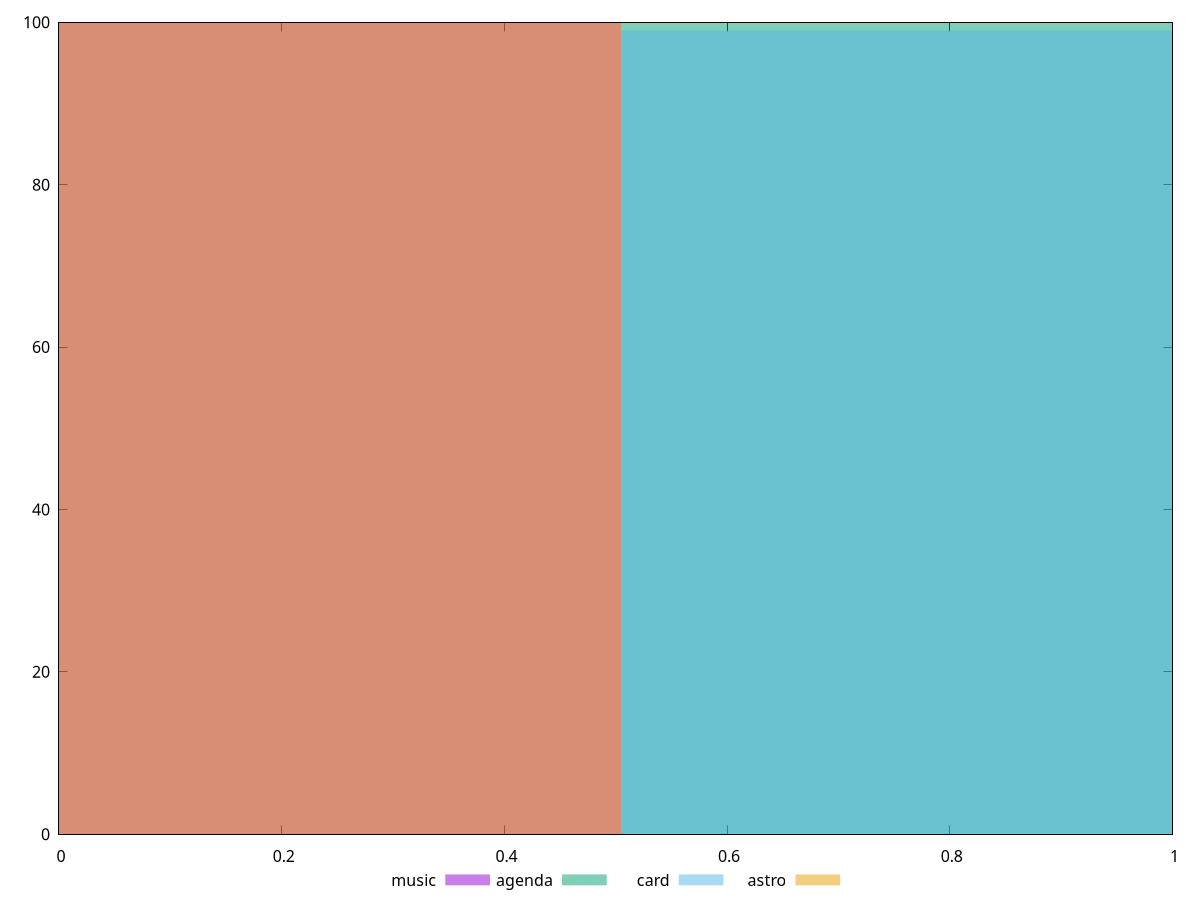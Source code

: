 reset

$music <<EOF
0 100
EOF

$agenda <<EOF
1.0104046003569842 100
EOF

$card <<EOF
1.0104046003569842 99
EOF

$astro <<EOF
0 100
EOF

set key outside below
set boxwidth 1.0104046003569842
set xrange [0:1]
set yrange [0:100]
set trange [0:100]
set style fill transparent solid 0.5 noborder
set terminal svg size 640, 520 enhanced background rgb 'white'
set output "reports/report_00030_2021-02-24T20-42-31.540Z/uses-text-compression/comparison/histogram/all_score.svg"

plot $music title "music" with boxes, \
     $agenda title "agenda" with boxes, \
     $card title "card" with boxes, \
     $astro title "astro" with boxes

reset
